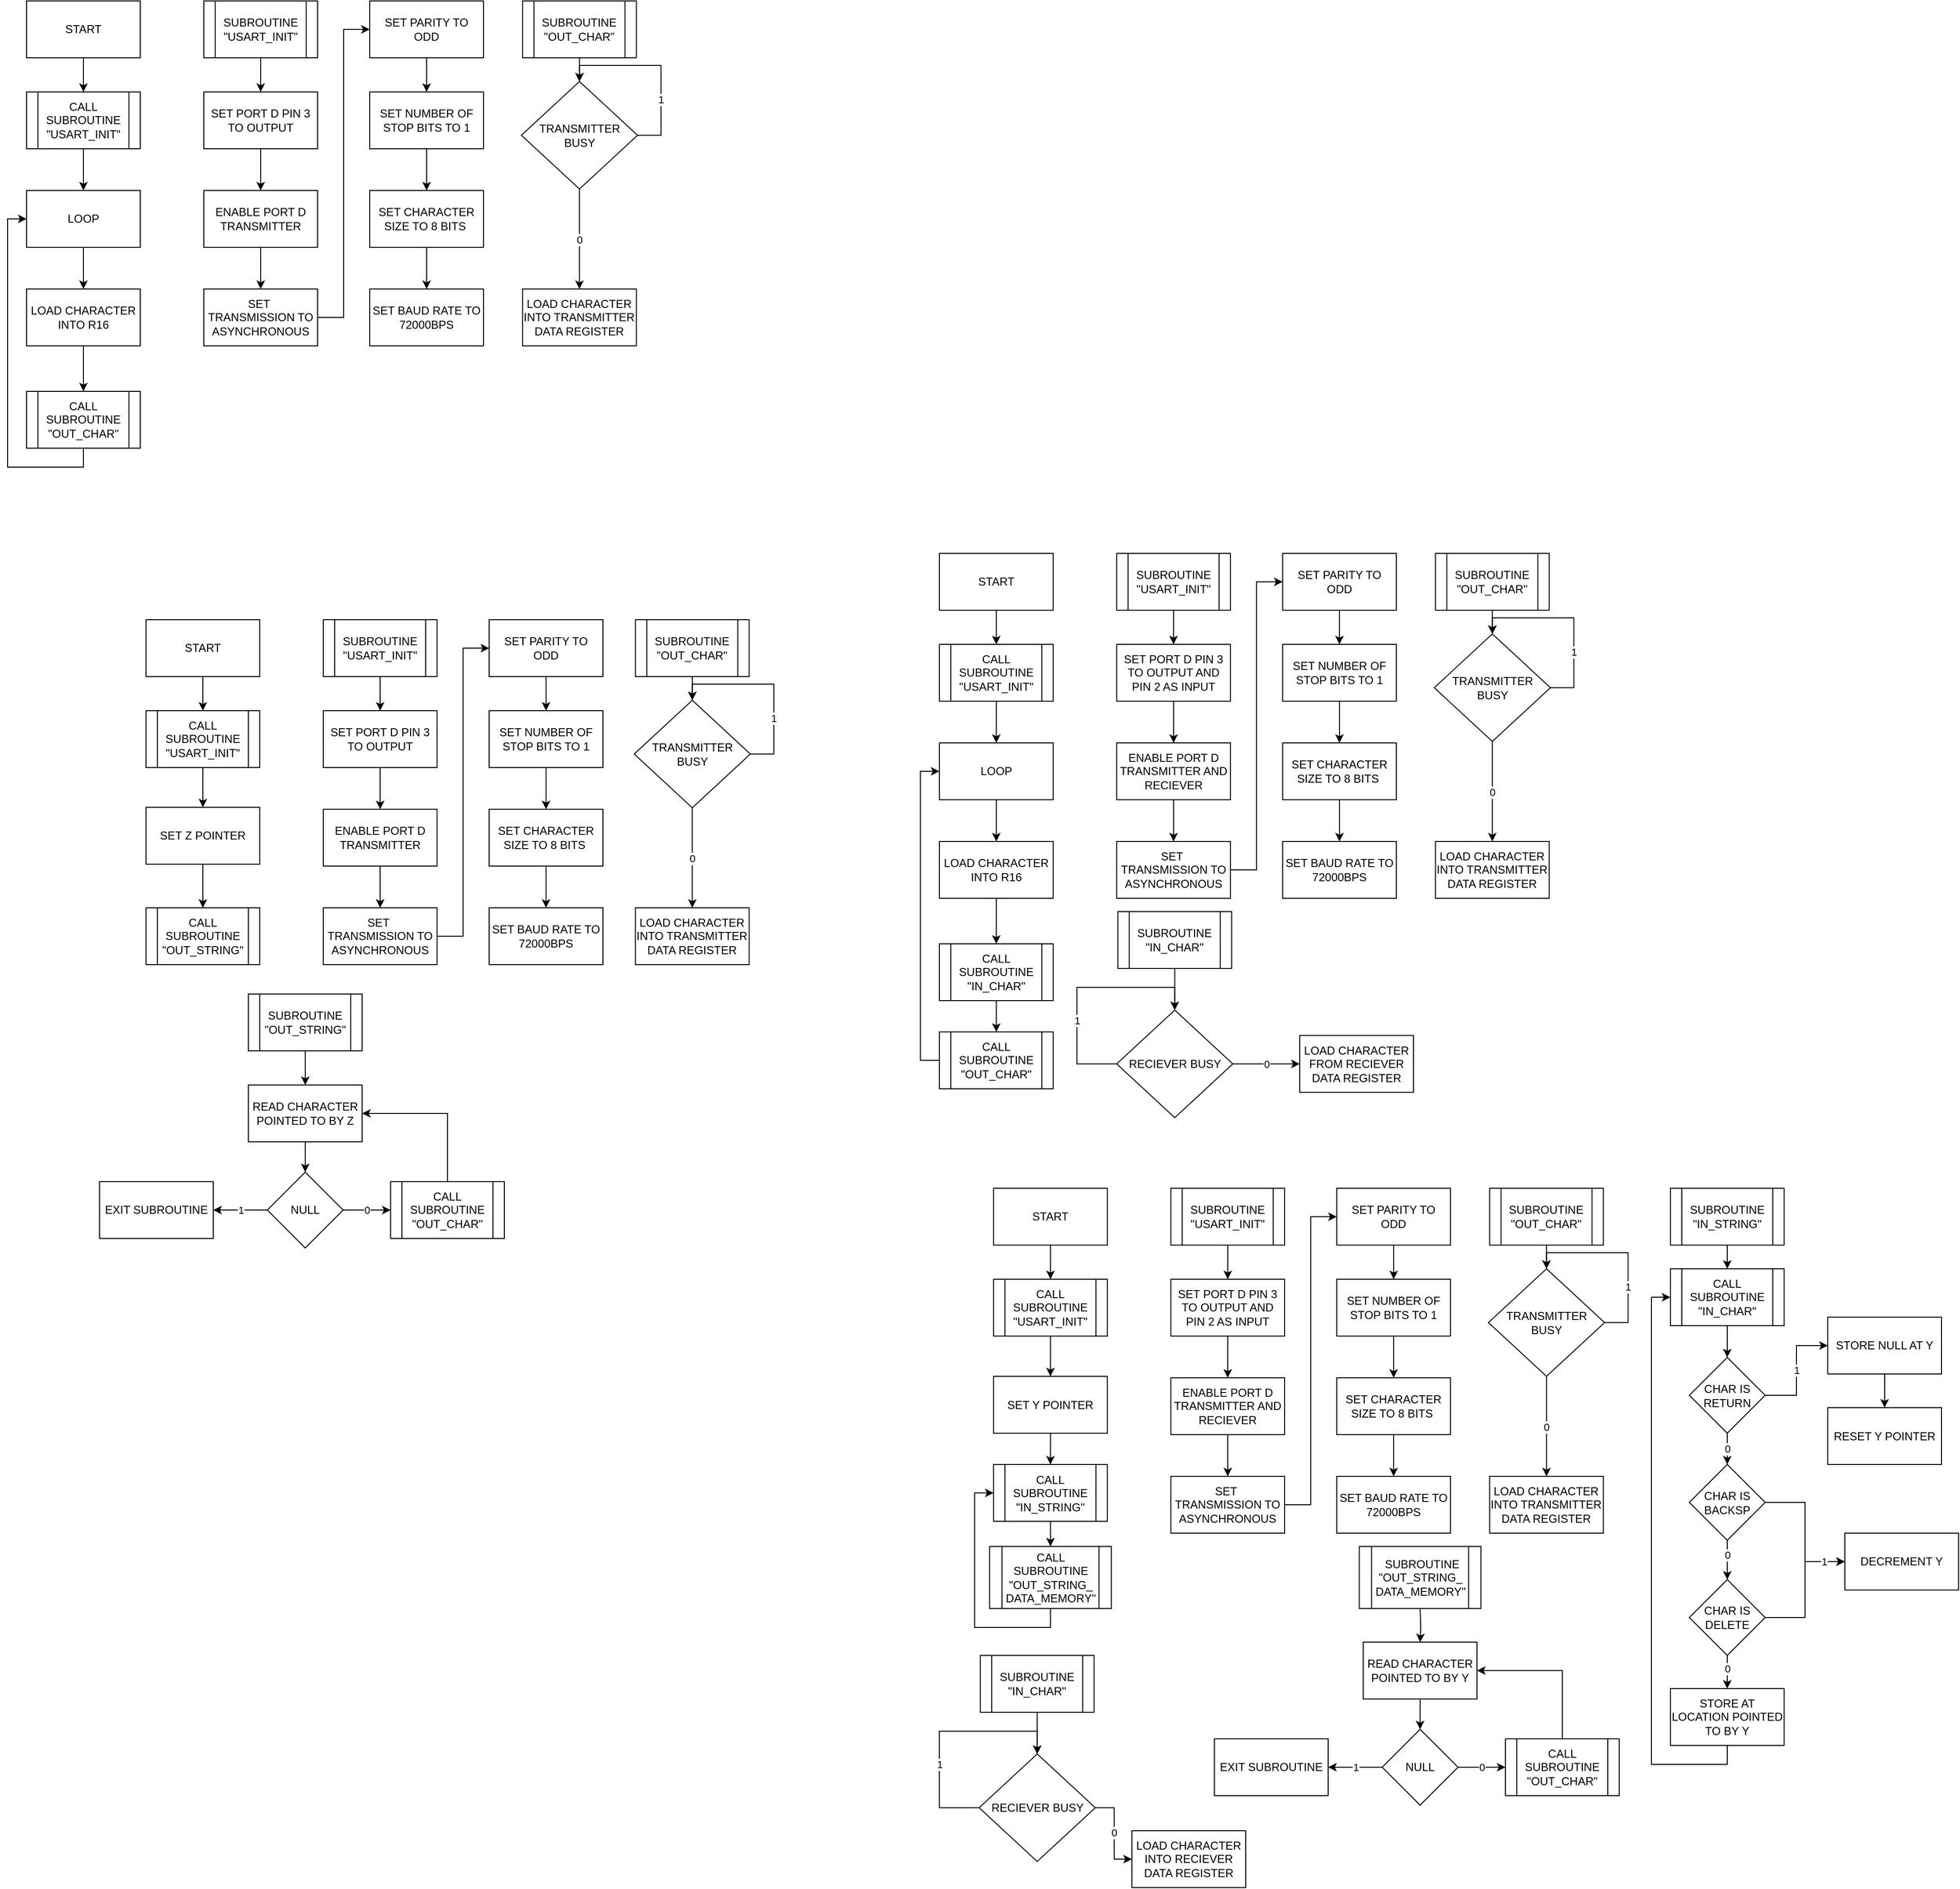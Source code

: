 <mxfile version="21.5.2" type="device">
  <diagram id="yol6VHFgOKa_gtIhzU-U" name="Page-1">
    <mxGraphModel dx="-405" dy="1287" grid="0" gridSize="10" guides="1" tooltips="1" connect="1" arrows="1" fold="1" page="0" pageScale="1" pageWidth="850" pageHeight="1100" math="0" shadow="0">
      <root>
        <mxCell id="0" />
        <mxCell id="1" parent="0" />
        <mxCell id="o6xLYJ0XRx31sdUS4Ne6-8" style="edgeStyle=orthogonalEdgeStyle;rounded=0;orthogonalLoop=1;jettySize=auto;html=1;exitX=0.5;exitY=1;exitDx=0;exitDy=0;entryX=0.5;entryY=0;entryDx=0;entryDy=0;" parent="1" source="o6xLYJ0XRx31sdUS4Ne6-2" target="o6xLYJ0XRx31sdUS4Ne6-7" edge="1">
          <mxGeometry relative="1" as="geometry" />
        </mxCell>
        <mxCell id="o6xLYJ0XRx31sdUS4Ne6-2" value="START" style="rounded=0;whiteSpace=wrap;html=1;" parent="1" vertex="1">
          <mxGeometry x="1532" y="-133" width="120" height="60" as="geometry" />
        </mxCell>
        <mxCell id="o6xLYJ0XRx31sdUS4Ne6-44" style="edgeStyle=orthogonalEdgeStyle;rounded=0;orthogonalLoop=1;jettySize=auto;html=1;exitX=0.5;exitY=1;exitDx=0;exitDy=0;entryX=0.5;entryY=0;entryDx=0;entryDy=0;" parent="1" source="o6xLYJ0XRx31sdUS4Ne6-7" target="o6xLYJ0XRx31sdUS4Ne6-43" edge="1">
          <mxGeometry relative="1" as="geometry" />
        </mxCell>
        <mxCell id="o6xLYJ0XRx31sdUS4Ne6-7" value="CALL SUBROUTINE&lt;br&gt;&quot;USART_INIT&quot;" style="shape=process;whiteSpace=wrap;html=1;backgroundOutline=1;" parent="1" vertex="1">
          <mxGeometry x="1532" y="-37" width="120" height="60" as="geometry" />
        </mxCell>
        <mxCell id="o6xLYJ0XRx31sdUS4Ne6-50" style="edgeStyle=orthogonalEdgeStyle;rounded=0;orthogonalLoop=1;jettySize=auto;html=1;exitX=0.5;exitY=1;exitDx=0;exitDy=0;entryX=0;entryY=0.5;entryDx=0;entryDy=0;" parent="1" source="o6xLYJ0XRx31sdUS4Ne6-9" target="o6xLYJ0XRx31sdUS4Ne6-43" edge="1">
          <mxGeometry relative="1" as="geometry" />
        </mxCell>
        <mxCell id="o6xLYJ0XRx31sdUS4Ne6-9" value="CALL SUBROUTINE&lt;br&gt;&quot;OUT_CHAR&quot;" style="shape=process;whiteSpace=wrap;html=1;backgroundOutline=1;" parent="1" vertex="1">
          <mxGeometry x="1532" y="279" width="120" height="60" as="geometry" />
        </mxCell>
        <mxCell id="o6xLYJ0XRx31sdUS4Ne6-15" value="" style="edgeStyle=orthogonalEdgeStyle;rounded=0;orthogonalLoop=1;jettySize=auto;html=1;" parent="1" source="o6xLYJ0XRx31sdUS4Ne6-11" target="o6xLYJ0XRx31sdUS4Ne6-14" edge="1">
          <mxGeometry relative="1" as="geometry" />
        </mxCell>
        <mxCell id="o6xLYJ0XRx31sdUS4Ne6-11" value="SUBROUTINE&lt;br&gt;&quot;USART_INIT&quot;" style="shape=process;whiteSpace=wrap;html=1;backgroundOutline=1;" parent="1" vertex="1">
          <mxGeometry x="1719" y="-133" width="120" height="60" as="geometry" />
        </mxCell>
        <mxCell id="o6xLYJ0XRx31sdUS4Ne6-17" value="" style="edgeStyle=orthogonalEdgeStyle;rounded=0;orthogonalLoop=1;jettySize=auto;html=1;" parent="1" source="o6xLYJ0XRx31sdUS4Ne6-14" target="o6xLYJ0XRx31sdUS4Ne6-16" edge="1">
          <mxGeometry relative="1" as="geometry" />
        </mxCell>
        <mxCell id="o6xLYJ0XRx31sdUS4Ne6-14" value="SET PORT D PIN 3 TO OUTPUT" style="whiteSpace=wrap;html=1;" parent="1" vertex="1">
          <mxGeometry x="1719" y="-37" width="120" height="60" as="geometry" />
        </mxCell>
        <mxCell id="o6xLYJ0XRx31sdUS4Ne6-19" value="" style="edgeStyle=orthogonalEdgeStyle;rounded=0;orthogonalLoop=1;jettySize=auto;html=1;" parent="1" source="o6xLYJ0XRx31sdUS4Ne6-16" target="o6xLYJ0XRx31sdUS4Ne6-18" edge="1">
          <mxGeometry relative="1" as="geometry" />
        </mxCell>
        <mxCell id="o6xLYJ0XRx31sdUS4Ne6-16" value="ENABLE PORT D TRANSMITTER" style="whiteSpace=wrap;html=1;" parent="1" vertex="1">
          <mxGeometry x="1719" y="67" width="120" height="60" as="geometry" />
        </mxCell>
        <mxCell id="VMMtQGDfT3Hqt9AJQvTT-3" style="edgeStyle=orthogonalEdgeStyle;rounded=0;orthogonalLoop=1;jettySize=auto;html=1;exitX=1;exitY=0.5;exitDx=0;exitDy=0;entryX=0;entryY=0.5;entryDx=0;entryDy=0;" edge="1" parent="1" source="o6xLYJ0XRx31sdUS4Ne6-18" target="o6xLYJ0XRx31sdUS4Ne6-20">
          <mxGeometry relative="1" as="geometry" />
        </mxCell>
        <mxCell id="o6xLYJ0XRx31sdUS4Ne6-18" value="SET&amp;nbsp; TRANSMISSION TO ASYNCHRONOUS" style="whiteSpace=wrap;html=1;" parent="1" vertex="1">
          <mxGeometry x="1719" y="171" width="120" height="60" as="geometry" />
        </mxCell>
        <mxCell id="o6xLYJ0XRx31sdUS4Ne6-32" value="" style="edgeStyle=orthogonalEdgeStyle;rounded=0;orthogonalLoop=1;jettySize=auto;html=1;" parent="1" source="o6xLYJ0XRx31sdUS4Ne6-20" target="o6xLYJ0XRx31sdUS4Ne6-31" edge="1">
          <mxGeometry relative="1" as="geometry" />
        </mxCell>
        <mxCell id="o6xLYJ0XRx31sdUS4Ne6-20" value="SET PARITY TO ODD" style="whiteSpace=wrap;html=1;" parent="1" vertex="1">
          <mxGeometry x="1894" y="-133" width="120" height="60" as="geometry" />
        </mxCell>
        <mxCell id="o6xLYJ0XRx31sdUS4Ne6-40" value="" style="edgeStyle=orthogonalEdgeStyle;rounded=0;orthogonalLoop=1;jettySize=auto;html=1;" parent="1" source="o6xLYJ0XRx31sdUS4Ne6-23" target="o6xLYJ0XRx31sdUS4Ne6-39" edge="1">
          <mxGeometry relative="1" as="geometry" />
        </mxCell>
        <mxCell id="o6xLYJ0XRx31sdUS4Ne6-23" value="SUBROUTINE&lt;br&gt;&quot;OUT_CHAR&quot;" style="shape=process;whiteSpace=wrap;html=1;backgroundOutline=1;" parent="1" vertex="1">
          <mxGeometry x="2055.25" y="-133" width="120" height="60" as="geometry" />
        </mxCell>
        <mxCell id="o6xLYJ0XRx31sdUS4Ne6-25" value="LOAD CHARACTER INTO TRANSMITTER DATA REGISTER" style="whiteSpace=wrap;html=1;" parent="1" vertex="1">
          <mxGeometry x="2055.25" y="171" width="120" height="60" as="geometry" />
        </mxCell>
        <mxCell id="o6xLYJ0XRx31sdUS4Ne6-34" value="" style="edgeStyle=orthogonalEdgeStyle;rounded=0;orthogonalLoop=1;jettySize=auto;html=1;" parent="1" source="o6xLYJ0XRx31sdUS4Ne6-31" target="o6xLYJ0XRx31sdUS4Ne6-33" edge="1">
          <mxGeometry relative="1" as="geometry" />
        </mxCell>
        <mxCell id="o6xLYJ0XRx31sdUS4Ne6-31" value="SET NUMBER OF STOP BITS TO 1" style="whiteSpace=wrap;html=1;" parent="1" vertex="1">
          <mxGeometry x="1894" y="-37" width="120" height="60" as="geometry" />
        </mxCell>
        <mxCell id="VMMtQGDfT3Hqt9AJQvTT-2" value="" style="edgeStyle=orthogonalEdgeStyle;rounded=0;orthogonalLoop=1;jettySize=auto;html=1;" edge="1" parent="1" source="o6xLYJ0XRx31sdUS4Ne6-33" target="VMMtQGDfT3Hqt9AJQvTT-1">
          <mxGeometry relative="1" as="geometry" />
        </mxCell>
        <mxCell id="o6xLYJ0XRx31sdUS4Ne6-33" value="SET CHARACTER SIZE TO 8 BITS&amp;nbsp;" style="whiteSpace=wrap;html=1;" parent="1" vertex="1">
          <mxGeometry x="1894" y="67" width="120" height="60" as="geometry" />
        </mxCell>
        <mxCell id="o6xLYJ0XRx31sdUS4Ne6-41" value="0" style="edgeStyle=orthogonalEdgeStyle;rounded=0;orthogonalLoop=1;jettySize=auto;html=1;exitX=0.5;exitY=1;exitDx=0;exitDy=0;entryX=0.5;entryY=0;entryDx=0;entryDy=0;" parent="1" source="o6xLYJ0XRx31sdUS4Ne6-39" target="o6xLYJ0XRx31sdUS4Ne6-25" edge="1">
          <mxGeometry relative="1" as="geometry" />
        </mxCell>
        <mxCell id="o6xLYJ0XRx31sdUS4Ne6-39" value="TRANSMITTER BUSY" style="rhombus;whiteSpace=wrap;html=1;" parent="1" vertex="1">
          <mxGeometry x="2054" y="-48" width="122.5" height="113.5" as="geometry" />
        </mxCell>
        <mxCell id="o6xLYJ0XRx31sdUS4Ne6-42" value="1" style="edgeStyle=orthogonalEdgeStyle;rounded=0;orthogonalLoop=1;jettySize=auto;html=1;exitX=1;exitY=0.5;exitDx=0;exitDy=0;entryX=0.5;entryY=0;entryDx=0;entryDy=0;" parent="1" source="o6xLYJ0XRx31sdUS4Ne6-39" target="o6xLYJ0XRx31sdUS4Ne6-39" edge="1">
          <mxGeometry x="-0.379" relative="1" as="geometry">
            <Array as="points">
              <mxPoint x="2201.25" y="9" />
              <mxPoint x="2201.25" y="-65" />
              <mxPoint x="2115.25" y="-65" />
            </Array>
            <mxPoint as="offset" />
          </mxGeometry>
        </mxCell>
        <mxCell id="o6xLYJ0XRx31sdUS4Ne6-48" style="edgeStyle=orthogonalEdgeStyle;rounded=0;orthogonalLoop=1;jettySize=auto;html=1;exitX=0.5;exitY=1;exitDx=0;exitDy=0;entryX=0.5;entryY=0;entryDx=0;entryDy=0;" parent="1" source="o6xLYJ0XRx31sdUS4Ne6-43" target="o6xLYJ0XRx31sdUS4Ne6-47" edge="1">
          <mxGeometry relative="1" as="geometry" />
        </mxCell>
        <mxCell id="o6xLYJ0XRx31sdUS4Ne6-43" value="LOOP" style="whiteSpace=wrap;html=1;" parent="1" vertex="1">
          <mxGeometry x="1532" y="67" width="120" height="60" as="geometry" />
        </mxCell>
        <mxCell id="o6xLYJ0XRx31sdUS4Ne6-49" style="edgeStyle=orthogonalEdgeStyle;rounded=0;orthogonalLoop=1;jettySize=auto;html=1;exitX=0.5;exitY=1;exitDx=0;exitDy=0;entryX=0.5;entryY=0;entryDx=0;entryDy=0;" parent="1" source="o6xLYJ0XRx31sdUS4Ne6-47" target="o6xLYJ0XRx31sdUS4Ne6-9" edge="1">
          <mxGeometry relative="1" as="geometry" />
        </mxCell>
        <mxCell id="o6xLYJ0XRx31sdUS4Ne6-47" value="LOAD CHARACTER INTO R16" style="whiteSpace=wrap;html=1;" parent="1" vertex="1">
          <mxGeometry x="1532" y="171" width="120" height="60" as="geometry" />
        </mxCell>
        <mxCell id="VMMtQGDfT3Hqt9AJQvTT-1" value="SET BAUD RATE TO 72000BPS" style="whiteSpace=wrap;html=1;" vertex="1" parent="1">
          <mxGeometry x="1894" y="171" width="120" height="60" as="geometry" />
        </mxCell>
        <mxCell id="VMMtQGDfT3Hqt9AJQvTT-4" style="edgeStyle=orthogonalEdgeStyle;rounded=0;orthogonalLoop=1;jettySize=auto;html=1;exitX=0.5;exitY=1;exitDx=0;exitDy=0;entryX=0.5;entryY=0;entryDx=0;entryDy=0;" edge="1" parent="1" source="VMMtQGDfT3Hqt9AJQvTT-5" target="VMMtQGDfT3Hqt9AJQvTT-7">
          <mxGeometry relative="1" as="geometry" />
        </mxCell>
        <mxCell id="VMMtQGDfT3Hqt9AJQvTT-5" value="START" style="rounded=0;whiteSpace=wrap;html=1;" vertex="1" parent="1">
          <mxGeometry x="1658" y="520" width="120" height="60" as="geometry" />
        </mxCell>
        <mxCell id="VMMtQGDfT3Hqt9AJQvTT-50" style="edgeStyle=orthogonalEdgeStyle;rounded=0;orthogonalLoop=1;jettySize=auto;html=1;exitX=0.5;exitY=1;exitDx=0;exitDy=0;entryX=0.5;entryY=0;entryDx=0;entryDy=0;" edge="1" parent="1" source="VMMtQGDfT3Hqt9AJQvTT-7" target="VMMtQGDfT3Hqt9AJQvTT-33">
          <mxGeometry relative="1" as="geometry" />
        </mxCell>
        <mxCell id="VMMtQGDfT3Hqt9AJQvTT-7" value="CALL SUBROUTINE&lt;br&gt;&quot;USART_INIT&quot;" style="shape=process;whiteSpace=wrap;html=1;backgroundOutline=1;" vertex="1" parent="1">
          <mxGeometry x="1658" y="616" width="120" height="60" as="geometry" />
        </mxCell>
        <mxCell id="VMMtQGDfT3Hqt9AJQvTT-9" value="CALL SUBROUTINE&lt;br&gt;&quot;OUT_STRING&quot;" style="shape=process;whiteSpace=wrap;html=1;backgroundOutline=1;" vertex="1" parent="1">
          <mxGeometry x="1658" y="824" width="120" height="60" as="geometry" />
        </mxCell>
        <mxCell id="VMMtQGDfT3Hqt9AJQvTT-10" value="" style="edgeStyle=orthogonalEdgeStyle;rounded=0;orthogonalLoop=1;jettySize=auto;html=1;" edge="1" parent="1" source="VMMtQGDfT3Hqt9AJQvTT-11" target="VMMtQGDfT3Hqt9AJQvTT-13">
          <mxGeometry relative="1" as="geometry" />
        </mxCell>
        <mxCell id="VMMtQGDfT3Hqt9AJQvTT-11" value="SUBROUTINE&lt;br&gt;&quot;USART_INIT&quot;" style="shape=process;whiteSpace=wrap;html=1;backgroundOutline=1;" vertex="1" parent="1">
          <mxGeometry x="1845" y="520" width="120" height="60" as="geometry" />
        </mxCell>
        <mxCell id="VMMtQGDfT3Hqt9AJQvTT-12" value="" style="edgeStyle=orthogonalEdgeStyle;rounded=0;orthogonalLoop=1;jettySize=auto;html=1;" edge="1" parent="1" source="VMMtQGDfT3Hqt9AJQvTT-13" target="VMMtQGDfT3Hqt9AJQvTT-15">
          <mxGeometry relative="1" as="geometry" />
        </mxCell>
        <mxCell id="VMMtQGDfT3Hqt9AJQvTT-13" value="SET PORT D PIN 3 TO OUTPUT" style="whiteSpace=wrap;html=1;" vertex="1" parent="1">
          <mxGeometry x="1845" y="616" width="120" height="60" as="geometry" />
        </mxCell>
        <mxCell id="VMMtQGDfT3Hqt9AJQvTT-14" value="" style="edgeStyle=orthogonalEdgeStyle;rounded=0;orthogonalLoop=1;jettySize=auto;html=1;" edge="1" parent="1" source="VMMtQGDfT3Hqt9AJQvTT-15" target="VMMtQGDfT3Hqt9AJQvTT-17">
          <mxGeometry relative="1" as="geometry" />
        </mxCell>
        <mxCell id="VMMtQGDfT3Hqt9AJQvTT-15" value="ENABLE PORT D TRANSMITTER" style="whiteSpace=wrap;html=1;" vertex="1" parent="1">
          <mxGeometry x="1845" y="720" width="120" height="60" as="geometry" />
        </mxCell>
        <mxCell id="VMMtQGDfT3Hqt9AJQvTT-16" style="edgeStyle=orthogonalEdgeStyle;rounded=0;orthogonalLoop=1;jettySize=auto;html=1;exitX=1;exitY=0.5;exitDx=0;exitDy=0;entryX=0;entryY=0.5;entryDx=0;entryDy=0;" edge="1" parent="1" source="VMMtQGDfT3Hqt9AJQvTT-17" target="VMMtQGDfT3Hqt9AJQvTT-19">
          <mxGeometry relative="1" as="geometry" />
        </mxCell>
        <mxCell id="VMMtQGDfT3Hqt9AJQvTT-17" value="SET&amp;nbsp; TRANSMISSION TO ASYNCHRONOUS" style="whiteSpace=wrap;html=1;" vertex="1" parent="1">
          <mxGeometry x="1845" y="824" width="120" height="60" as="geometry" />
        </mxCell>
        <mxCell id="VMMtQGDfT3Hqt9AJQvTT-18" value="" style="edgeStyle=orthogonalEdgeStyle;rounded=0;orthogonalLoop=1;jettySize=auto;html=1;" edge="1" parent="1" source="VMMtQGDfT3Hqt9AJQvTT-19" target="VMMtQGDfT3Hqt9AJQvTT-24">
          <mxGeometry relative="1" as="geometry" />
        </mxCell>
        <mxCell id="VMMtQGDfT3Hqt9AJQvTT-19" value="SET PARITY TO ODD" style="whiteSpace=wrap;html=1;" vertex="1" parent="1">
          <mxGeometry x="2020" y="520" width="120" height="60" as="geometry" />
        </mxCell>
        <mxCell id="VMMtQGDfT3Hqt9AJQvTT-20" value="" style="edgeStyle=orthogonalEdgeStyle;rounded=0;orthogonalLoop=1;jettySize=auto;html=1;" edge="1" parent="1" source="VMMtQGDfT3Hqt9AJQvTT-21" target="VMMtQGDfT3Hqt9AJQvTT-28">
          <mxGeometry relative="1" as="geometry" />
        </mxCell>
        <mxCell id="VMMtQGDfT3Hqt9AJQvTT-21" value="SUBROUTINE&lt;br&gt;&quot;OUT_CHAR&quot;" style="shape=process;whiteSpace=wrap;html=1;backgroundOutline=1;" vertex="1" parent="1">
          <mxGeometry x="2174.25" y="520" width="120" height="60" as="geometry" />
        </mxCell>
        <mxCell id="VMMtQGDfT3Hqt9AJQvTT-22" value="LOAD CHARACTER INTO TRANSMITTER DATA REGISTER" style="whiteSpace=wrap;html=1;" vertex="1" parent="1">
          <mxGeometry x="2174.25" y="824" width="120" height="60" as="geometry" />
        </mxCell>
        <mxCell id="VMMtQGDfT3Hqt9AJQvTT-23" value="" style="edgeStyle=orthogonalEdgeStyle;rounded=0;orthogonalLoop=1;jettySize=auto;html=1;" edge="1" parent="1" source="VMMtQGDfT3Hqt9AJQvTT-24" target="VMMtQGDfT3Hqt9AJQvTT-26">
          <mxGeometry relative="1" as="geometry" />
        </mxCell>
        <mxCell id="VMMtQGDfT3Hqt9AJQvTT-24" value="SET NUMBER OF STOP BITS TO 1" style="whiteSpace=wrap;html=1;" vertex="1" parent="1">
          <mxGeometry x="2020" y="616" width="120" height="60" as="geometry" />
        </mxCell>
        <mxCell id="VMMtQGDfT3Hqt9AJQvTT-25" value="" style="edgeStyle=orthogonalEdgeStyle;rounded=0;orthogonalLoop=1;jettySize=auto;html=1;" edge="1" parent="1" source="VMMtQGDfT3Hqt9AJQvTT-26" target="VMMtQGDfT3Hqt9AJQvTT-34">
          <mxGeometry relative="1" as="geometry" />
        </mxCell>
        <mxCell id="VMMtQGDfT3Hqt9AJQvTT-26" value="SET CHARACTER SIZE TO 8 BITS&amp;nbsp;" style="whiteSpace=wrap;html=1;" vertex="1" parent="1">
          <mxGeometry x="2020" y="720" width="120" height="60" as="geometry" />
        </mxCell>
        <mxCell id="VMMtQGDfT3Hqt9AJQvTT-27" value="0" style="edgeStyle=orthogonalEdgeStyle;rounded=0;orthogonalLoop=1;jettySize=auto;html=1;exitX=0.5;exitY=1;exitDx=0;exitDy=0;entryX=0.5;entryY=0;entryDx=0;entryDy=0;" edge="1" parent="1" source="VMMtQGDfT3Hqt9AJQvTT-28" target="VMMtQGDfT3Hqt9AJQvTT-22">
          <mxGeometry relative="1" as="geometry" />
        </mxCell>
        <mxCell id="VMMtQGDfT3Hqt9AJQvTT-28" value="TRANSMITTER BUSY" style="rhombus;whiteSpace=wrap;html=1;" vertex="1" parent="1">
          <mxGeometry x="2173" y="605" width="122.5" height="113.5" as="geometry" />
        </mxCell>
        <mxCell id="VMMtQGDfT3Hqt9AJQvTT-29" value="1" style="edgeStyle=orthogonalEdgeStyle;rounded=0;orthogonalLoop=1;jettySize=auto;html=1;exitX=1;exitY=0.5;exitDx=0;exitDy=0;entryX=0.5;entryY=0;entryDx=0;entryDy=0;" edge="1" parent="1" source="VMMtQGDfT3Hqt9AJQvTT-28" target="VMMtQGDfT3Hqt9AJQvTT-28">
          <mxGeometry x="-0.379" relative="1" as="geometry">
            <Array as="points">
              <mxPoint x="2320.25" y="662" />
              <mxPoint x="2320.25" y="588" />
              <mxPoint x="2234.25" y="588" />
            </Array>
            <mxPoint as="offset" />
          </mxGeometry>
        </mxCell>
        <mxCell id="VMMtQGDfT3Hqt9AJQvTT-32" style="edgeStyle=orthogonalEdgeStyle;rounded=0;orthogonalLoop=1;jettySize=auto;html=1;exitX=0.5;exitY=1;exitDx=0;exitDy=0;entryX=0.5;entryY=0;entryDx=0;entryDy=0;" edge="1" parent="1" source="VMMtQGDfT3Hqt9AJQvTT-33" target="VMMtQGDfT3Hqt9AJQvTT-9">
          <mxGeometry relative="1" as="geometry" />
        </mxCell>
        <mxCell id="VMMtQGDfT3Hqt9AJQvTT-33" value="SET Z POINTER" style="whiteSpace=wrap;html=1;" vertex="1" parent="1">
          <mxGeometry x="1658" y="718" width="120" height="60" as="geometry" />
        </mxCell>
        <mxCell id="VMMtQGDfT3Hqt9AJQvTT-34" value="SET BAUD RATE TO 72000BPS" style="whiteSpace=wrap;html=1;" vertex="1" parent="1">
          <mxGeometry x="2020" y="824" width="120" height="60" as="geometry" />
        </mxCell>
        <mxCell id="VMMtQGDfT3Hqt9AJQvTT-37" value="" style="edgeStyle=orthogonalEdgeStyle;rounded=0;orthogonalLoop=1;jettySize=auto;html=1;" edge="1" parent="1" source="VMMtQGDfT3Hqt9AJQvTT-35" target="VMMtQGDfT3Hqt9AJQvTT-36">
          <mxGeometry relative="1" as="geometry" />
        </mxCell>
        <mxCell id="VMMtQGDfT3Hqt9AJQvTT-35" value="SUBROUTINE&lt;br&gt;&quot;OUT_STRING&quot;" style="shape=process;whiteSpace=wrap;html=1;backgroundOutline=1;" vertex="1" parent="1">
          <mxGeometry x="1766" y="915" width="120" height="60" as="geometry" />
        </mxCell>
        <mxCell id="VMMtQGDfT3Hqt9AJQvTT-41" value="" style="edgeStyle=orthogonalEdgeStyle;rounded=0;orthogonalLoop=1;jettySize=auto;html=1;" edge="1" parent="1" source="VMMtQGDfT3Hqt9AJQvTT-36" target="VMMtQGDfT3Hqt9AJQvTT-40">
          <mxGeometry relative="1" as="geometry" />
        </mxCell>
        <mxCell id="VMMtQGDfT3Hqt9AJQvTT-36" value="READ CHARACTER POINTED TO BY Z" style="whiteSpace=wrap;html=1;" vertex="1" parent="1">
          <mxGeometry x="1766" y="1011" width="120" height="60" as="geometry" />
        </mxCell>
        <mxCell id="VMMtQGDfT3Hqt9AJQvTT-55" value="1" style="edgeStyle=orthogonalEdgeStyle;rounded=0;orthogonalLoop=1;jettySize=auto;html=1;exitX=0;exitY=0.5;exitDx=0;exitDy=0;entryX=1;entryY=0.5;entryDx=0;entryDy=0;" edge="1" parent="1" source="VMMtQGDfT3Hqt9AJQvTT-40" target="VMMtQGDfT3Hqt9AJQvTT-42">
          <mxGeometry relative="1" as="geometry" />
        </mxCell>
        <mxCell id="VMMtQGDfT3Hqt9AJQvTT-59" value="0" style="edgeStyle=orthogonalEdgeStyle;rounded=0;orthogonalLoop=1;jettySize=auto;html=1;exitX=1;exitY=0.5;exitDx=0;exitDy=0;entryX=0;entryY=0.5;entryDx=0;entryDy=0;" edge="1" parent="1" source="VMMtQGDfT3Hqt9AJQvTT-40" target="VMMtQGDfT3Hqt9AJQvTT-48">
          <mxGeometry relative="1" as="geometry" />
        </mxCell>
        <mxCell id="VMMtQGDfT3Hqt9AJQvTT-40" value="NULL" style="rhombus;whiteSpace=wrap;html=1;" vertex="1" parent="1">
          <mxGeometry x="1786" y="1103" width="80" height="80" as="geometry" />
        </mxCell>
        <mxCell id="VMMtQGDfT3Hqt9AJQvTT-42" value="EXIT SUBROUTINE" style="whiteSpace=wrap;html=1;" vertex="1" parent="1">
          <mxGeometry x="1609" y="1113" width="120" height="60" as="geometry" />
        </mxCell>
        <mxCell id="VMMtQGDfT3Hqt9AJQvTT-60" style="edgeStyle=orthogonalEdgeStyle;rounded=0;orthogonalLoop=1;jettySize=auto;html=1;exitX=0.5;exitY=0;exitDx=0;exitDy=0;entryX=1;entryY=0.5;entryDx=0;entryDy=0;" edge="1" parent="1" source="VMMtQGDfT3Hqt9AJQvTT-48" target="VMMtQGDfT3Hqt9AJQvTT-36">
          <mxGeometry relative="1" as="geometry" />
        </mxCell>
        <mxCell id="VMMtQGDfT3Hqt9AJQvTT-48" value="CALL SUBROUTINE&lt;br&gt;&quot;OUT_CHAR&quot;" style="shape=process;whiteSpace=wrap;html=1;backgroundOutline=1;" vertex="1" parent="1">
          <mxGeometry x="1916" y="1113" width="120" height="60" as="geometry" />
        </mxCell>
        <mxCell id="VMMtQGDfT3Hqt9AJQvTT-61" style="edgeStyle=orthogonalEdgeStyle;rounded=0;orthogonalLoop=1;jettySize=auto;html=1;exitX=0.5;exitY=1;exitDx=0;exitDy=0;entryX=0.5;entryY=0;entryDx=0;entryDy=0;" edge="1" parent="1" source="VMMtQGDfT3Hqt9AJQvTT-62" target="VMMtQGDfT3Hqt9AJQvTT-64">
          <mxGeometry relative="1" as="geometry" />
        </mxCell>
        <mxCell id="VMMtQGDfT3Hqt9AJQvTT-62" value="START" style="rounded=0;whiteSpace=wrap;html=1;" vertex="1" parent="1">
          <mxGeometry x="2494.94" y="450" width="120" height="60" as="geometry" />
        </mxCell>
        <mxCell id="VMMtQGDfT3Hqt9AJQvTT-63" style="edgeStyle=orthogonalEdgeStyle;rounded=0;orthogonalLoop=1;jettySize=auto;html=1;exitX=0.5;exitY=1;exitDx=0;exitDy=0;entryX=0.5;entryY=0;entryDx=0;entryDy=0;" edge="1" parent="1" source="VMMtQGDfT3Hqt9AJQvTT-64" target="VMMtQGDfT3Hqt9AJQvTT-88">
          <mxGeometry relative="1" as="geometry" />
        </mxCell>
        <mxCell id="VMMtQGDfT3Hqt9AJQvTT-64" value="CALL SUBROUTINE&lt;br&gt;&quot;USART_INIT&quot;" style="shape=process;whiteSpace=wrap;html=1;backgroundOutline=1;" vertex="1" parent="1">
          <mxGeometry x="2494.94" y="546" width="120" height="60" as="geometry" />
        </mxCell>
        <mxCell id="VMMtQGDfT3Hqt9AJQvTT-101" style="edgeStyle=orthogonalEdgeStyle;rounded=0;orthogonalLoop=1;jettySize=auto;html=1;exitX=0.5;exitY=1;exitDx=0;exitDy=0;entryX=0.5;entryY=0;entryDx=0;entryDy=0;" edge="1" parent="1" source="VMMtQGDfT3Hqt9AJQvTT-66" target="VMMtQGDfT3Hqt9AJQvTT-100">
          <mxGeometry relative="1" as="geometry" />
        </mxCell>
        <mxCell id="VMMtQGDfT3Hqt9AJQvTT-66" value="CALL SUBROUTINE&lt;br&gt;&quot;IN_CHAR&quot;" style="shape=process;whiteSpace=wrap;html=1;backgroundOutline=1;" vertex="1" parent="1">
          <mxGeometry x="2494.94" y="862" width="120" height="60" as="geometry" />
        </mxCell>
        <mxCell id="VMMtQGDfT3Hqt9AJQvTT-67" value="" style="edgeStyle=orthogonalEdgeStyle;rounded=0;orthogonalLoop=1;jettySize=auto;html=1;" edge="1" parent="1" source="VMMtQGDfT3Hqt9AJQvTT-68" target="VMMtQGDfT3Hqt9AJQvTT-70">
          <mxGeometry relative="1" as="geometry" />
        </mxCell>
        <mxCell id="VMMtQGDfT3Hqt9AJQvTT-68" value="SUBROUTINE&lt;br&gt;&quot;USART_INIT&quot;" style="shape=process;whiteSpace=wrap;html=1;backgroundOutline=1;" vertex="1" parent="1">
          <mxGeometry x="2681.94" y="450" width="120" height="60" as="geometry" />
        </mxCell>
        <mxCell id="VMMtQGDfT3Hqt9AJQvTT-69" value="" style="edgeStyle=orthogonalEdgeStyle;rounded=0;orthogonalLoop=1;jettySize=auto;html=1;" edge="1" parent="1" source="VMMtQGDfT3Hqt9AJQvTT-70" target="VMMtQGDfT3Hqt9AJQvTT-72">
          <mxGeometry relative="1" as="geometry" />
        </mxCell>
        <mxCell id="VMMtQGDfT3Hqt9AJQvTT-70" value="SET PORT D PIN 3 TO OUTPUT AND PIN 2 AS INPUT" style="whiteSpace=wrap;html=1;" vertex="1" parent="1">
          <mxGeometry x="2681.94" y="546" width="120" height="60" as="geometry" />
        </mxCell>
        <mxCell id="VMMtQGDfT3Hqt9AJQvTT-71" value="" style="edgeStyle=orthogonalEdgeStyle;rounded=0;orthogonalLoop=1;jettySize=auto;html=1;" edge="1" parent="1" source="VMMtQGDfT3Hqt9AJQvTT-72" target="VMMtQGDfT3Hqt9AJQvTT-74">
          <mxGeometry relative="1" as="geometry" />
        </mxCell>
        <mxCell id="VMMtQGDfT3Hqt9AJQvTT-72" value="ENABLE PORT D TRANSMITTER AND RECIEVER" style="whiteSpace=wrap;html=1;" vertex="1" parent="1">
          <mxGeometry x="2681.94" y="650" width="120" height="60" as="geometry" />
        </mxCell>
        <mxCell id="VMMtQGDfT3Hqt9AJQvTT-73" style="edgeStyle=orthogonalEdgeStyle;rounded=0;orthogonalLoop=1;jettySize=auto;html=1;exitX=1;exitY=0.5;exitDx=0;exitDy=0;entryX=0;entryY=0.5;entryDx=0;entryDy=0;" edge="1" parent="1" source="VMMtQGDfT3Hqt9AJQvTT-74" target="VMMtQGDfT3Hqt9AJQvTT-76">
          <mxGeometry relative="1" as="geometry" />
        </mxCell>
        <mxCell id="VMMtQGDfT3Hqt9AJQvTT-74" value="SET&amp;nbsp; TRANSMISSION TO ASYNCHRONOUS" style="whiteSpace=wrap;html=1;" vertex="1" parent="1">
          <mxGeometry x="2681.94" y="754" width="120" height="60" as="geometry" />
        </mxCell>
        <mxCell id="VMMtQGDfT3Hqt9AJQvTT-75" value="" style="edgeStyle=orthogonalEdgeStyle;rounded=0;orthogonalLoop=1;jettySize=auto;html=1;" edge="1" parent="1" source="VMMtQGDfT3Hqt9AJQvTT-76" target="VMMtQGDfT3Hqt9AJQvTT-81">
          <mxGeometry relative="1" as="geometry" />
        </mxCell>
        <mxCell id="VMMtQGDfT3Hqt9AJQvTT-76" value="SET PARITY TO ODD" style="whiteSpace=wrap;html=1;" vertex="1" parent="1">
          <mxGeometry x="2856.94" y="450" width="120" height="60" as="geometry" />
        </mxCell>
        <mxCell id="VMMtQGDfT3Hqt9AJQvTT-77" value="" style="edgeStyle=orthogonalEdgeStyle;rounded=0;orthogonalLoop=1;jettySize=auto;html=1;" edge="1" parent="1" source="VMMtQGDfT3Hqt9AJQvTT-78" target="VMMtQGDfT3Hqt9AJQvTT-85">
          <mxGeometry relative="1" as="geometry" />
        </mxCell>
        <mxCell id="VMMtQGDfT3Hqt9AJQvTT-78" value="SUBROUTINE&lt;br&gt;&quot;OUT_CHAR&quot;" style="shape=process;whiteSpace=wrap;html=1;backgroundOutline=1;" vertex="1" parent="1">
          <mxGeometry x="3018.19" y="450" width="120" height="60" as="geometry" />
        </mxCell>
        <mxCell id="VMMtQGDfT3Hqt9AJQvTT-79" value="LOAD CHARACTER INTO TRANSMITTER DATA REGISTER" style="whiteSpace=wrap;html=1;" vertex="1" parent="1">
          <mxGeometry x="3018.19" y="754" width="120" height="60" as="geometry" />
        </mxCell>
        <mxCell id="VMMtQGDfT3Hqt9AJQvTT-80" value="" style="edgeStyle=orthogonalEdgeStyle;rounded=0;orthogonalLoop=1;jettySize=auto;html=1;" edge="1" parent="1" source="VMMtQGDfT3Hqt9AJQvTT-81" target="VMMtQGDfT3Hqt9AJQvTT-83">
          <mxGeometry relative="1" as="geometry" />
        </mxCell>
        <mxCell id="VMMtQGDfT3Hqt9AJQvTT-81" value="SET NUMBER OF STOP BITS TO 1" style="whiteSpace=wrap;html=1;" vertex="1" parent="1">
          <mxGeometry x="2856.94" y="546" width="120" height="60" as="geometry" />
        </mxCell>
        <mxCell id="VMMtQGDfT3Hqt9AJQvTT-82" value="" style="edgeStyle=orthogonalEdgeStyle;rounded=0;orthogonalLoop=1;jettySize=auto;html=1;" edge="1" parent="1" source="VMMtQGDfT3Hqt9AJQvTT-83" target="VMMtQGDfT3Hqt9AJQvTT-91">
          <mxGeometry relative="1" as="geometry" />
        </mxCell>
        <mxCell id="VMMtQGDfT3Hqt9AJQvTT-83" value="SET CHARACTER SIZE TO 8 BITS&amp;nbsp;" style="whiteSpace=wrap;html=1;" vertex="1" parent="1">
          <mxGeometry x="2856.94" y="650" width="120" height="60" as="geometry" />
        </mxCell>
        <mxCell id="VMMtQGDfT3Hqt9AJQvTT-84" value="0" style="edgeStyle=orthogonalEdgeStyle;rounded=0;orthogonalLoop=1;jettySize=auto;html=1;exitX=0.5;exitY=1;exitDx=0;exitDy=0;entryX=0.5;entryY=0;entryDx=0;entryDy=0;" edge="1" parent="1" source="VMMtQGDfT3Hqt9AJQvTT-85" target="VMMtQGDfT3Hqt9AJQvTT-79">
          <mxGeometry relative="1" as="geometry" />
        </mxCell>
        <mxCell id="VMMtQGDfT3Hqt9AJQvTT-85" value="TRANSMITTER BUSY" style="rhombus;whiteSpace=wrap;html=1;" vertex="1" parent="1">
          <mxGeometry x="3016.94" y="535" width="122.5" height="113.5" as="geometry" />
        </mxCell>
        <mxCell id="VMMtQGDfT3Hqt9AJQvTT-86" value="1" style="edgeStyle=orthogonalEdgeStyle;rounded=0;orthogonalLoop=1;jettySize=auto;html=1;exitX=1;exitY=0.5;exitDx=0;exitDy=0;entryX=0.5;entryY=0;entryDx=0;entryDy=0;" edge="1" parent="1" source="VMMtQGDfT3Hqt9AJQvTT-85" target="VMMtQGDfT3Hqt9AJQvTT-85">
          <mxGeometry x="-0.379" relative="1" as="geometry">
            <Array as="points">
              <mxPoint x="3164.19" y="592" />
              <mxPoint x="3164.19" y="518" />
              <mxPoint x="3078.19" y="518" />
            </Array>
            <mxPoint as="offset" />
          </mxGeometry>
        </mxCell>
        <mxCell id="VMMtQGDfT3Hqt9AJQvTT-87" style="edgeStyle=orthogonalEdgeStyle;rounded=0;orthogonalLoop=1;jettySize=auto;html=1;exitX=0.5;exitY=1;exitDx=0;exitDy=0;entryX=0.5;entryY=0;entryDx=0;entryDy=0;" edge="1" parent="1" source="VMMtQGDfT3Hqt9AJQvTT-88" target="VMMtQGDfT3Hqt9AJQvTT-90">
          <mxGeometry relative="1" as="geometry" />
        </mxCell>
        <mxCell id="VMMtQGDfT3Hqt9AJQvTT-88" value="LOOP" style="whiteSpace=wrap;html=1;" vertex="1" parent="1">
          <mxGeometry x="2494.94" y="650" width="120" height="60" as="geometry" />
        </mxCell>
        <mxCell id="VMMtQGDfT3Hqt9AJQvTT-89" style="edgeStyle=orthogonalEdgeStyle;rounded=0;orthogonalLoop=1;jettySize=auto;html=1;exitX=0.5;exitY=1;exitDx=0;exitDy=0;entryX=0.5;entryY=0;entryDx=0;entryDy=0;" edge="1" parent="1" source="VMMtQGDfT3Hqt9AJQvTT-90" target="VMMtQGDfT3Hqt9AJQvTT-66">
          <mxGeometry relative="1" as="geometry" />
        </mxCell>
        <mxCell id="VMMtQGDfT3Hqt9AJQvTT-90" value="LOAD CHARACTER INTO R16" style="whiteSpace=wrap;html=1;" vertex="1" parent="1">
          <mxGeometry x="2494.94" y="754" width="120" height="60" as="geometry" />
        </mxCell>
        <mxCell id="VMMtQGDfT3Hqt9AJQvTT-91" value="SET BAUD RATE TO 72000BPS" style="whiteSpace=wrap;html=1;" vertex="1" parent="1">
          <mxGeometry x="2856.94" y="754" width="120" height="60" as="geometry" />
        </mxCell>
        <mxCell id="VMMtQGDfT3Hqt9AJQvTT-92" value="" style="edgeStyle=orthogonalEdgeStyle;rounded=0;orthogonalLoop=1;jettySize=auto;html=1;" edge="1" parent="1" source="VMMtQGDfT3Hqt9AJQvTT-93" target="VMMtQGDfT3Hqt9AJQvTT-96">
          <mxGeometry relative="1" as="geometry" />
        </mxCell>
        <mxCell id="VMMtQGDfT3Hqt9AJQvTT-93" value="SUBROUTINE&lt;br&gt;&quot;IN_CHAR&quot;" style="shape=process;whiteSpace=wrap;html=1;backgroundOutline=1;" vertex="1" parent="1">
          <mxGeometry x="2683.19" y="828" width="120" height="60" as="geometry" />
        </mxCell>
        <mxCell id="VMMtQGDfT3Hqt9AJQvTT-94" value="LOAD CHARACTER FROM RECIEVER DATA REGISTER" style="whiteSpace=wrap;html=1;" vertex="1" parent="1">
          <mxGeometry x="2875" y="958.75" width="120" height="60" as="geometry" />
        </mxCell>
        <mxCell id="VMMtQGDfT3Hqt9AJQvTT-98" value="0" style="edgeStyle=orthogonalEdgeStyle;rounded=0;orthogonalLoop=1;jettySize=auto;html=1;exitX=1;exitY=0.5;exitDx=0;exitDy=0;entryX=0;entryY=0.5;entryDx=0;entryDy=0;" edge="1" parent="1" source="VMMtQGDfT3Hqt9AJQvTT-96" target="VMMtQGDfT3Hqt9AJQvTT-94">
          <mxGeometry relative="1" as="geometry" />
        </mxCell>
        <mxCell id="VMMtQGDfT3Hqt9AJQvTT-96" value="RECIEVER BUSY" style="rhombus;whiteSpace=wrap;html=1;" vertex="1" parent="1">
          <mxGeometry x="2681.94" y="932" width="122.5" height="113.5" as="geometry" />
        </mxCell>
        <mxCell id="VMMtQGDfT3Hqt9AJQvTT-99" value="1" style="edgeStyle=orthogonalEdgeStyle;rounded=0;orthogonalLoop=1;jettySize=auto;html=1;exitX=0;exitY=0.5;exitDx=0;exitDy=0;entryX=0.5;entryY=0;entryDx=0;entryDy=0;" edge="1" parent="1" source="VMMtQGDfT3Hqt9AJQvTT-96" target="VMMtQGDfT3Hqt9AJQvTT-96">
          <mxGeometry x="-0.299" relative="1" as="geometry">
            <Array as="points">
              <mxPoint x="2640" y="989" />
              <mxPoint x="2640" y="908" />
              <mxPoint x="2743" y="908" />
            </Array>
            <mxPoint as="offset" />
          </mxGeometry>
        </mxCell>
        <mxCell id="VMMtQGDfT3Hqt9AJQvTT-102" style="edgeStyle=orthogonalEdgeStyle;rounded=0;orthogonalLoop=1;jettySize=auto;html=1;exitX=0;exitY=0.5;exitDx=0;exitDy=0;entryX=0;entryY=0.5;entryDx=0;entryDy=0;" edge="1" parent="1" source="VMMtQGDfT3Hqt9AJQvTT-100" target="VMMtQGDfT3Hqt9AJQvTT-88">
          <mxGeometry relative="1" as="geometry" />
        </mxCell>
        <mxCell id="VMMtQGDfT3Hqt9AJQvTT-100" value="CALL SUBROUTINE&lt;br&gt;&quot;OUT_CHAR&quot;" style="shape=process;whiteSpace=wrap;html=1;backgroundOutline=1;" vertex="1" parent="1">
          <mxGeometry x="2494.94" y="955" width="120" height="60" as="geometry" />
        </mxCell>
        <mxCell id="VMMtQGDfT3Hqt9AJQvTT-141" style="edgeStyle=orthogonalEdgeStyle;rounded=0;orthogonalLoop=1;jettySize=auto;html=1;exitX=0.5;exitY=1;exitDx=0;exitDy=0;entryX=0.5;entryY=0;entryDx=0;entryDy=0;" edge="1" parent="1" source="VMMtQGDfT3Hqt9AJQvTT-142" target="VMMtQGDfT3Hqt9AJQvTT-144">
          <mxGeometry relative="1" as="geometry" />
        </mxCell>
        <mxCell id="VMMtQGDfT3Hqt9AJQvTT-142" value="START" style="rounded=0;whiteSpace=wrap;html=1;" vertex="1" parent="1">
          <mxGeometry x="2552.08" y="1120" width="120" height="60" as="geometry" />
        </mxCell>
        <mxCell id="VMMtQGDfT3Hqt9AJQvTT-192" value="" style="edgeStyle=orthogonalEdgeStyle;rounded=0;orthogonalLoop=1;jettySize=auto;html=1;" edge="1" parent="1" source="VMMtQGDfT3Hqt9AJQvTT-144" target="VMMtQGDfT3Hqt9AJQvTT-191">
          <mxGeometry relative="1" as="geometry" />
        </mxCell>
        <mxCell id="VMMtQGDfT3Hqt9AJQvTT-144" value="CALL SUBROUTINE&lt;br&gt;&quot;USART_INIT&quot;" style="shape=process;whiteSpace=wrap;html=1;backgroundOutline=1;" vertex="1" parent="1">
          <mxGeometry x="2552.08" y="1216" width="120" height="60" as="geometry" />
        </mxCell>
        <mxCell id="VMMtQGDfT3Hqt9AJQvTT-147" value="" style="edgeStyle=orthogonalEdgeStyle;rounded=0;orthogonalLoop=1;jettySize=auto;html=1;" edge="1" parent="1" source="VMMtQGDfT3Hqt9AJQvTT-148" target="VMMtQGDfT3Hqt9AJQvTT-150">
          <mxGeometry relative="1" as="geometry" />
        </mxCell>
        <mxCell id="VMMtQGDfT3Hqt9AJQvTT-148" value="SUBROUTINE&lt;br&gt;&quot;USART_INIT&quot;" style="shape=process;whiteSpace=wrap;html=1;backgroundOutline=1;" vertex="1" parent="1">
          <mxGeometry x="2739.08" y="1120" width="120" height="60" as="geometry" />
        </mxCell>
        <mxCell id="VMMtQGDfT3Hqt9AJQvTT-149" value="" style="edgeStyle=orthogonalEdgeStyle;rounded=0;orthogonalLoop=1;jettySize=auto;html=1;" edge="1" parent="1" source="VMMtQGDfT3Hqt9AJQvTT-150" target="VMMtQGDfT3Hqt9AJQvTT-152">
          <mxGeometry relative="1" as="geometry" />
        </mxCell>
        <mxCell id="VMMtQGDfT3Hqt9AJQvTT-150" value="SET PORT D PIN 3 TO OUTPUT AND PIN 2 AS INPUT" style="whiteSpace=wrap;html=1;" vertex="1" parent="1">
          <mxGeometry x="2739.08" y="1216" width="120" height="60" as="geometry" />
        </mxCell>
        <mxCell id="VMMtQGDfT3Hqt9AJQvTT-151" value="" style="edgeStyle=orthogonalEdgeStyle;rounded=0;orthogonalLoop=1;jettySize=auto;html=1;" edge="1" parent="1" source="VMMtQGDfT3Hqt9AJQvTT-152" target="VMMtQGDfT3Hqt9AJQvTT-154">
          <mxGeometry relative="1" as="geometry" />
        </mxCell>
        <mxCell id="VMMtQGDfT3Hqt9AJQvTT-152" value="ENABLE PORT D TRANSMITTER AND RECIEVER" style="whiteSpace=wrap;html=1;" vertex="1" parent="1">
          <mxGeometry x="2739.08" y="1320" width="120" height="60" as="geometry" />
        </mxCell>
        <mxCell id="VMMtQGDfT3Hqt9AJQvTT-153" style="edgeStyle=orthogonalEdgeStyle;rounded=0;orthogonalLoop=1;jettySize=auto;html=1;exitX=1;exitY=0.5;exitDx=0;exitDy=0;entryX=0;entryY=0.5;entryDx=0;entryDy=0;" edge="1" parent="1" source="VMMtQGDfT3Hqt9AJQvTT-154" target="VMMtQGDfT3Hqt9AJQvTT-156">
          <mxGeometry relative="1" as="geometry" />
        </mxCell>
        <mxCell id="VMMtQGDfT3Hqt9AJQvTT-154" value="SET&amp;nbsp; TRANSMISSION TO ASYNCHRONOUS" style="whiteSpace=wrap;html=1;" vertex="1" parent="1">
          <mxGeometry x="2739.08" y="1424" width="120" height="60" as="geometry" />
        </mxCell>
        <mxCell id="VMMtQGDfT3Hqt9AJQvTT-155" value="" style="edgeStyle=orthogonalEdgeStyle;rounded=0;orthogonalLoop=1;jettySize=auto;html=1;" edge="1" parent="1" source="VMMtQGDfT3Hqt9AJQvTT-156" target="VMMtQGDfT3Hqt9AJQvTT-161">
          <mxGeometry relative="1" as="geometry" />
        </mxCell>
        <mxCell id="VMMtQGDfT3Hqt9AJQvTT-156" value="SET PARITY TO ODD" style="whiteSpace=wrap;html=1;" vertex="1" parent="1">
          <mxGeometry x="2914.08" y="1120" width="120" height="60" as="geometry" />
        </mxCell>
        <mxCell id="VMMtQGDfT3Hqt9AJQvTT-157" value="" style="edgeStyle=orthogonalEdgeStyle;rounded=0;orthogonalLoop=1;jettySize=auto;html=1;" edge="1" parent="1" source="VMMtQGDfT3Hqt9AJQvTT-158" target="VMMtQGDfT3Hqt9AJQvTT-165">
          <mxGeometry relative="1" as="geometry" />
        </mxCell>
        <mxCell id="VMMtQGDfT3Hqt9AJQvTT-158" value="SUBROUTINE&lt;br&gt;&quot;OUT_CHAR&quot;" style="shape=process;whiteSpace=wrap;html=1;backgroundOutline=1;" vertex="1" parent="1">
          <mxGeometry x="3075.33" y="1120" width="120" height="60" as="geometry" />
        </mxCell>
        <mxCell id="VMMtQGDfT3Hqt9AJQvTT-159" value="LOAD CHARACTER INTO TRANSMITTER DATA REGISTER" style="whiteSpace=wrap;html=1;" vertex="1" parent="1">
          <mxGeometry x="3075.33" y="1424" width="120" height="60" as="geometry" />
        </mxCell>
        <mxCell id="VMMtQGDfT3Hqt9AJQvTT-160" value="" style="edgeStyle=orthogonalEdgeStyle;rounded=0;orthogonalLoop=1;jettySize=auto;html=1;" edge="1" parent="1" source="VMMtQGDfT3Hqt9AJQvTT-161" target="VMMtQGDfT3Hqt9AJQvTT-163">
          <mxGeometry relative="1" as="geometry" />
        </mxCell>
        <mxCell id="VMMtQGDfT3Hqt9AJQvTT-161" value="SET NUMBER OF STOP BITS TO 1" style="whiteSpace=wrap;html=1;" vertex="1" parent="1">
          <mxGeometry x="2914.08" y="1216" width="120" height="60" as="geometry" />
        </mxCell>
        <mxCell id="VMMtQGDfT3Hqt9AJQvTT-162" value="" style="edgeStyle=orthogonalEdgeStyle;rounded=0;orthogonalLoop=1;jettySize=auto;html=1;" edge="1" parent="1" source="VMMtQGDfT3Hqt9AJQvTT-163" target="VMMtQGDfT3Hqt9AJQvTT-171">
          <mxGeometry relative="1" as="geometry" />
        </mxCell>
        <mxCell id="VMMtQGDfT3Hqt9AJQvTT-163" value="SET CHARACTER SIZE TO 8 BITS&amp;nbsp;" style="whiteSpace=wrap;html=1;" vertex="1" parent="1">
          <mxGeometry x="2914.08" y="1320" width="120" height="60" as="geometry" />
        </mxCell>
        <mxCell id="VMMtQGDfT3Hqt9AJQvTT-164" value="0" style="edgeStyle=orthogonalEdgeStyle;rounded=0;orthogonalLoop=1;jettySize=auto;html=1;exitX=0.5;exitY=1;exitDx=0;exitDy=0;entryX=0.5;entryY=0;entryDx=0;entryDy=0;" edge="1" parent="1" source="VMMtQGDfT3Hqt9AJQvTT-165" target="VMMtQGDfT3Hqt9AJQvTT-159">
          <mxGeometry relative="1" as="geometry" />
        </mxCell>
        <mxCell id="VMMtQGDfT3Hqt9AJQvTT-165" value="TRANSMITTER BUSY" style="rhombus;whiteSpace=wrap;html=1;" vertex="1" parent="1">
          <mxGeometry x="3074.08" y="1205" width="122.5" height="113.5" as="geometry" />
        </mxCell>
        <mxCell id="VMMtQGDfT3Hqt9AJQvTT-166" value="1" style="edgeStyle=orthogonalEdgeStyle;rounded=0;orthogonalLoop=1;jettySize=auto;html=1;exitX=1;exitY=0.5;exitDx=0;exitDy=0;entryX=0.5;entryY=0;entryDx=0;entryDy=0;" edge="1" parent="1" source="VMMtQGDfT3Hqt9AJQvTT-165" target="VMMtQGDfT3Hqt9AJQvTT-165">
          <mxGeometry x="-0.379" relative="1" as="geometry">
            <Array as="points">
              <mxPoint x="3221.33" y="1262" />
              <mxPoint x="3221.33" y="1188" />
              <mxPoint x="3135.33" y="1188" />
            </Array>
            <mxPoint as="offset" />
          </mxGeometry>
        </mxCell>
        <mxCell id="VMMtQGDfT3Hqt9AJQvTT-171" value="SET BAUD RATE TO 72000BPS" style="whiteSpace=wrap;html=1;" vertex="1" parent="1">
          <mxGeometry x="2914.08" y="1424" width="120" height="60" as="geometry" />
        </mxCell>
        <mxCell id="VMMtQGDfT3Hqt9AJQvTT-172" value="" style="edgeStyle=orthogonalEdgeStyle;rounded=0;orthogonalLoop=1;jettySize=auto;html=1;" edge="1" parent="1" source="VMMtQGDfT3Hqt9AJQvTT-173" target="VMMtQGDfT3Hqt9AJQvTT-176">
          <mxGeometry relative="1" as="geometry" />
        </mxCell>
        <mxCell id="VMMtQGDfT3Hqt9AJQvTT-173" value="SUBROUTINE&lt;br&gt;&quot;IN_CHAR&quot;" style="shape=process;whiteSpace=wrap;html=1;backgroundOutline=1;" vertex="1" parent="1">
          <mxGeometry x="2538.09" y="1613" width="120" height="60" as="geometry" />
        </mxCell>
        <mxCell id="VMMtQGDfT3Hqt9AJQvTT-174" value="LOAD CHARACTER INTO RECIEVER DATA REGISTER" style="whiteSpace=wrap;html=1;" vertex="1" parent="1">
          <mxGeometry x="2698" y="1798" width="120" height="60" as="geometry" />
        </mxCell>
        <mxCell id="VMMtQGDfT3Hqt9AJQvTT-175" value="0" style="edgeStyle=orthogonalEdgeStyle;rounded=0;orthogonalLoop=1;jettySize=auto;html=1;exitX=1;exitY=0.5;exitDx=0;exitDy=0;entryX=0;entryY=0.5;entryDx=0;entryDy=0;" edge="1" parent="1" source="VMMtQGDfT3Hqt9AJQvTT-176" target="VMMtQGDfT3Hqt9AJQvTT-174">
          <mxGeometry relative="1" as="geometry" />
        </mxCell>
        <mxCell id="VMMtQGDfT3Hqt9AJQvTT-176" value="RECIEVER BUSY" style="rhombus;whiteSpace=wrap;html=1;" vertex="1" parent="1">
          <mxGeometry x="2536.84" y="1717" width="122.5" height="113.5" as="geometry" />
        </mxCell>
        <mxCell id="VMMtQGDfT3Hqt9AJQvTT-177" value="1" style="edgeStyle=orthogonalEdgeStyle;rounded=0;orthogonalLoop=1;jettySize=auto;html=1;exitX=0;exitY=0.5;exitDx=0;exitDy=0;entryX=0.5;entryY=0;entryDx=0;entryDy=0;" edge="1" parent="1" source="VMMtQGDfT3Hqt9AJQvTT-176" target="VMMtQGDfT3Hqt9AJQvTT-176">
          <mxGeometry x="-0.299" relative="1" as="geometry">
            <Array as="points">
              <mxPoint x="2494.9" y="1774" />
              <mxPoint x="2494.9" y="1693" />
              <mxPoint x="2597.9" y="1693" />
            </Array>
            <mxPoint as="offset" />
          </mxGeometry>
        </mxCell>
        <mxCell id="VMMtQGDfT3Hqt9AJQvTT-195" value="" style="edgeStyle=orthogonalEdgeStyle;rounded=0;orthogonalLoop=1;jettySize=auto;html=1;" edge="1" parent="1" source="VMMtQGDfT3Hqt9AJQvTT-179" target="VMMtQGDfT3Hqt9AJQvTT-194">
          <mxGeometry relative="1" as="geometry" />
        </mxCell>
        <mxCell id="VMMtQGDfT3Hqt9AJQvTT-179" value="CALL SUBROUTINE&lt;br&gt;&quot;IN_STRING&quot;" style="shape=process;whiteSpace=wrap;html=1;backgroundOutline=1;" vertex="1" parent="1">
          <mxGeometry x="2552.08" y="1411.5" width="120" height="60" as="geometry" />
        </mxCell>
        <mxCell id="VMMtQGDfT3Hqt9AJQvTT-213" style="edgeStyle=orthogonalEdgeStyle;rounded=0;orthogonalLoop=1;jettySize=auto;html=1;exitX=0.5;exitY=1;exitDx=0;exitDy=0;entryX=0.5;entryY=0;entryDx=0;entryDy=0;" edge="1" parent="1" source="VMMtQGDfT3Hqt9AJQvTT-181" target="VMMtQGDfT3Hqt9AJQvTT-188">
          <mxGeometry relative="1" as="geometry" />
        </mxCell>
        <mxCell id="VMMtQGDfT3Hqt9AJQvTT-181" value="SUBROUTINE&lt;br&gt;&quot;IN_STRING&quot;" style="shape=process;whiteSpace=wrap;html=1;backgroundOutline=1;" vertex="1" parent="1">
          <mxGeometry x="3266" y="1120" width="120" height="60" as="geometry" />
        </mxCell>
        <mxCell id="VMMtQGDfT3Hqt9AJQvTT-219" style="edgeStyle=orthogonalEdgeStyle;rounded=0;orthogonalLoop=1;jettySize=auto;html=1;exitX=0.5;exitY=1;exitDx=0;exitDy=0;entryX=0;entryY=0.5;entryDx=0;entryDy=0;" edge="1" parent="1" source="VMMtQGDfT3Hqt9AJQvTT-186" target="VMMtQGDfT3Hqt9AJQvTT-188">
          <mxGeometry relative="1" as="geometry" />
        </mxCell>
        <mxCell id="VMMtQGDfT3Hqt9AJQvTT-186" value="STORE AT LOCATION POINTED TO BY Y" style="whiteSpace=wrap;html=1;" vertex="1" parent="1">
          <mxGeometry x="3266" y="1648" width="120" height="60" as="geometry" />
        </mxCell>
        <mxCell id="VMMtQGDfT3Hqt9AJQvTT-197" value="" style="edgeStyle=orthogonalEdgeStyle;rounded=0;orthogonalLoop=1;jettySize=auto;html=1;" edge="1" parent="1" source="VMMtQGDfT3Hqt9AJQvTT-188" target="VMMtQGDfT3Hqt9AJQvTT-196">
          <mxGeometry relative="1" as="geometry" />
        </mxCell>
        <mxCell id="VMMtQGDfT3Hqt9AJQvTT-188" value="CALL SUBROUTINE &quot;IN_CHAR&quot;" style="shape=process;whiteSpace=wrap;html=1;backgroundOutline=1;" vertex="1" parent="1">
          <mxGeometry x="3266" y="1205" width="120" height="60" as="geometry" />
        </mxCell>
        <mxCell id="VMMtQGDfT3Hqt9AJQvTT-193" style="edgeStyle=orthogonalEdgeStyle;rounded=0;orthogonalLoop=1;jettySize=auto;html=1;exitX=0.5;exitY=1;exitDx=0;exitDy=0;entryX=0.5;entryY=0;entryDx=0;entryDy=0;" edge="1" parent="1" source="VMMtQGDfT3Hqt9AJQvTT-191" target="VMMtQGDfT3Hqt9AJQvTT-179">
          <mxGeometry relative="1" as="geometry" />
        </mxCell>
        <mxCell id="VMMtQGDfT3Hqt9AJQvTT-191" value="SET Y POINTER" style="whiteSpace=wrap;html=1;" vertex="1" parent="1">
          <mxGeometry x="2552.08" y="1318.5" width="120" height="60" as="geometry" />
        </mxCell>
        <mxCell id="VMMtQGDfT3Hqt9AJQvTT-220" style="edgeStyle=orthogonalEdgeStyle;rounded=0;orthogonalLoop=1;jettySize=auto;html=1;exitX=0.5;exitY=1;exitDx=0;exitDy=0;entryX=0;entryY=0.5;entryDx=0;entryDy=0;" edge="1" parent="1" source="VMMtQGDfT3Hqt9AJQvTT-194" target="VMMtQGDfT3Hqt9AJQvTT-179">
          <mxGeometry relative="1" as="geometry" />
        </mxCell>
        <mxCell id="VMMtQGDfT3Hqt9AJQvTT-194" value="CALL SUBROUTINE&lt;br&gt;&quot;OUT_STRING_&lt;br&gt;DATA_MEMORY&quot;" style="shape=process;whiteSpace=wrap;html=1;backgroundOutline=1;" vertex="1" parent="1">
          <mxGeometry x="2547.89" y="1498" width="128.38" height="65.5" as="geometry" />
        </mxCell>
        <mxCell id="VMMtQGDfT3Hqt9AJQvTT-199" value="0" style="edgeStyle=orthogonalEdgeStyle;rounded=0;orthogonalLoop=1;jettySize=auto;html=1;" edge="1" parent="1" source="VMMtQGDfT3Hqt9AJQvTT-196" target="VMMtQGDfT3Hqt9AJQvTT-198">
          <mxGeometry relative="1" as="geometry" />
        </mxCell>
        <mxCell id="VMMtQGDfT3Hqt9AJQvTT-201" value="1" style="edgeStyle=orthogonalEdgeStyle;rounded=0;orthogonalLoop=1;jettySize=auto;html=1;" edge="1" parent="1" source="VMMtQGDfT3Hqt9AJQvTT-196" target="VMMtQGDfT3Hqt9AJQvTT-200">
          <mxGeometry relative="1" as="geometry" />
        </mxCell>
        <mxCell id="VMMtQGDfT3Hqt9AJQvTT-196" value="CHAR IS RETURN" style="rhombus;whiteSpace=wrap;html=1;" vertex="1" parent="1">
          <mxGeometry x="3286" y="1298.5" width="80" height="80" as="geometry" />
        </mxCell>
        <mxCell id="VMMtQGDfT3Hqt9AJQvTT-214" value="0" style="edgeStyle=orthogonalEdgeStyle;rounded=0;orthogonalLoop=1;jettySize=auto;html=1;exitX=0.5;exitY=1;exitDx=0;exitDy=0;entryX=0.5;entryY=0;entryDx=0;entryDy=0;" edge="1" parent="1" source="VMMtQGDfT3Hqt9AJQvTT-198" target="VMMtQGDfT3Hqt9AJQvTT-207">
          <mxGeometry x="-0.253" relative="1" as="geometry">
            <mxPoint as="offset" />
          </mxGeometry>
        </mxCell>
        <mxCell id="VMMtQGDfT3Hqt9AJQvTT-218" style="edgeStyle=orthogonalEdgeStyle;rounded=0;orthogonalLoop=1;jettySize=auto;html=1;exitX=1;exitY=0.5;exitDx=0;exitDy=0;entryX=0;entryY=0.5;entryDx=0;entryDy=0;" edge="1" parent="1" source="VMMtQGDfT3Hqt9AJQvTT-198" target="VMMtQGDfT3Hqt9AJQvTT-204">
          <mxGeometry relative="1" as="geometry" />
        </mxCell>
        <mxCell id="VMMtQGDfT3Hqt9AJQvTT-198" value="CHAR IS BACKSP" style="rhombus;whiteSpace=wrap;html=1;" vertex="1" parent="1">
          <mxGeometry x="3286" y="1411.5" width="80" height="80" as="geometry" />
        </mxCell>
        <mxCell id="VMMtQGDfT3Hqt9AJQvTT-250" style="edgeStyle=orthogonalEdgeStyle;rounded=0;orthogonalLoop=1;jettySize=auto;html=1;exitX=0.5;exitY=1;exitDx=0;exitDy=0;" edge="1" parent="1" source="VMMtQGDfT3Hqt9AJQvTT-200" target="VMMtQGDfT3Hqt9AJQvTT-249">
          <mxGeometry relative="1" as="geometry" />
        </mxCell>
        <mxCell id="VMMtQGDfT3Hqt9AJQvTT-200" value="STORE NULL AT Y" style="whiteSpace=wrap;html=1;" vertex="1" parent="1">
          <mxGeometry x="3432" y="1256" width="120" height="60" as="geometry" />
        </mxCell>
        <mxCell id="VMMtQGDfT3Hqt9AJQvTT-204" value="DECREMENT Y" style="whiteSpace=wrap;html=1;" vertex="1" parent="1">
          <mxGeometry x="3450" y="1484" width="120" height="60" as="geometry" />
        </mxCell>
        <mxCell id="VMMtQGDfT3Hqt9AJQvTT-216" value="0" style="edgeStyle=orthogonalEdgeStyle;rounded=0;orthogonalLoop=1;jettySize=auto;html=1;exitX=0.5;exitY=1;exitDx=0;exitDy=0;entryX=0.5;entryY=0;entryDx=0;entryDy=0;" edge="1" parent="1" source="VMMtQGDfT3Hqt9AJQvTT-207" target="VMMtQGDfT3Hqt9AJQvTT-186">
          <mxGeometry x="-0.2" relative="1" as="geometry">
            <mxPoint as="offset" />
          </mxGeometry>
        </mxCell>
        <mxCell id="VMMtQGDfT3Hqt9AJQvTT-217" value="1" style="edgeStyle=orthogonalEdgeStyle;rounded=0;orthogonalLoop=1;jettySize=auto;html=1;exitX=1;exitY=0.5;exitDx=0;exitDy=0;entryX=0;entryY=0.5;entryDx=0;entryDy=0;" edge="1" parent="1" source="VMMtQGDfT3Hqt9AJQvTT-207" target="VMMtQGDfT3Hqt9AJQvTT-204">
          <mxGeometry x="0.692" relative="1" as="geometry">
            <mxPoint as="offset" />
          </mxGeometry>
        </mxCell>
        <mxCell id="VMMtQGDfT3Hqt9AJQvTT-207" value="CHAR IS DELETE" style="rhombus;whiteSpace=wrap;html=1;" vertex="1" parent="1">
          <mxGeometry x="3286" y="1533" width="80" height="80" as="geometry" />
        </mxCell>
        <mxCell id="VMMtQGDfT3Hqt9AJQvTT-238" value="" style="edgeStyle=orthogonalEdgeStyle;rounded=0;orthogonalLoop=1;jettySize=auto;html=1;" edge="1" parent="1" target="VMMtQGDfT3Hqt9AJQvTT-241">
          <mxGeometry relative="1" as="geometry">
            <mxPoint x="3002.059" y="1563" as="sourcePoint" />
          </mxGeometry>
        </mxCell>
        <mxCell id="VMMtQGDfT3Hqt9AJQvTT-240" value="" style="edgeStyle=orthogonalEdgeStyle;rounded=0;orthogonalLoop=1;jettySize=auto;html=1;" edge="1" parent="1" source="VMMtQGDfT3Hqt9AJQvTT-241" target="VMMtQGDfT3Hqt9AJQvTT-244">
          <mxGeometry relative="1" as="geometry" />
        </mxCell>
        <mxCell id="VMMtQGDfT3Hqt9AJQvTT-241" value="READ CHARACTER POINTED TO BY Y" style="whiteSpace=wrap;html=1;" vertex="1" parent="1">
          <mxGeometry x="2942" y="1599" width="120" height="60" as="geometry" />
        </mxCell>
        <mxCell id="VMMtQGDfT3Hqt9AJQvTT-242" value="1" style="edgeStyle=orthogonalEdgeStyle;rounded=0;orthogonalLoop=1;jettySize=auto;html=1;exitX=0;exitY=0.5;exitDx=0;exitDy=0;entryX=1;entryY=0.5;entryDx=0;entryDy=0;" edge="1" parent="1" source="VMMtQGDfT3Hqt9AJQvTT-244" target="VMMtQGDfT3Hqt9AJQvTT-245">
          <mxGeometry relative="1" as="geometry" />
        </mxCell>
        <mxCell id="VMMtQGDfT3Hqt9AJQvTT-243" value="0" style="edgeStyle=orthogonalEdgeStyle;rounded=0;orthogonalLoop=1;jettySize=auto;html=1;exitX=1;exitY=0.5;exitDx=0;exitDy=0;entryX=0;entryY=0.5;entryDx=0;entryDy=0;" edge="1" parent="1" source="VMMtQGDfT3Hqt9AJQvTT-244" target="VMMtQGDfT3Hqt9AJQvTT-247">
          <mxGeometry relative="1" as="geometry" />
        </mxCell>
        <mxCell id="VMMtQGDfT3Hqt9AJQvTT-244" value="NULL" style="rhombus;whiteSpace=wrap;html=1;" vertex="1" parent="1">
          <mxGeometry x="2962" y="1691" width="80" height="80" as="geometry" />
        </mxCell>
        <mxCell id="VMMtQGDfT3Hqt9AJQvTT-245" value="EXIT SUBROUTINE" style="whiteSpace=wrap;html=1;" vertex="1" parent="1">
          <mxGeometry x="2785" y="1701" width="120" height="60" as="geometry" />
        </mxCell>
        <mxCell id="VMMtQGDfT3Hqt9AJQvTT-246" style="edgeStyle=orthogonalEdgeStyle;rounded=0;orthogonalLoop=1;jettySize=auto;html=1;exitX=0.5;exitY=0;exitDx=0;exitDy=0;entryX=1;entryY=0.5;entryDx=0;entryDy=0;" edge="1" parent="1" source="VMMtQGDfT3Hqt9AJQvTT-247" target="VMMtQGDfT3Hqt9AJQvTT-241">
          <mxGeometry relative="1" as="geometry" />
        </mxCell>
        <mxCell id="VMMtQGDfT3Hqt9AJQvTT-247" value="CALL SUBROUTINE&lt;br&gt;&quot;OUT_CHAR&quot;" style="shape=process;whiteSpace=wrap;html=1;backgroundOutline=1;" vertex="1" parent="1">
          <mxGeometry x="3092" y="1701" width="120" height="60" as="geometry" />
        </mxCell>
        <mxCell id="VMMtQGDfT3Hqt9AJQvTT-248" value="&amp;nbsp;SUBROUTINE&lt;br&gt;&quot;OUT_STRING_&lt;br&gt;DATA_MEMORY&quot;" style="shape=process;whiteSpace=wrap;html=1;backgroundOutline=1;" vertex="1" parent="1">
          <mxGeometry x="2937.81" y="1498" width="128.38" height="65.5" as="geometry" />
        </mxCell>
        <mxCell id="VMMtQGDfT3Hqt9AJQvTT-249" value="RESET Y POINTER" style="whiteSpace=wrap;html=1;" vertex="1" parent="1">
          <mxGeometry x="3432" y="1351.5" width="120" height="60" as="geometry" />
        </mxCell>
      </root>
    </mxGraphModel>
  </diagram>
</mxfile>
